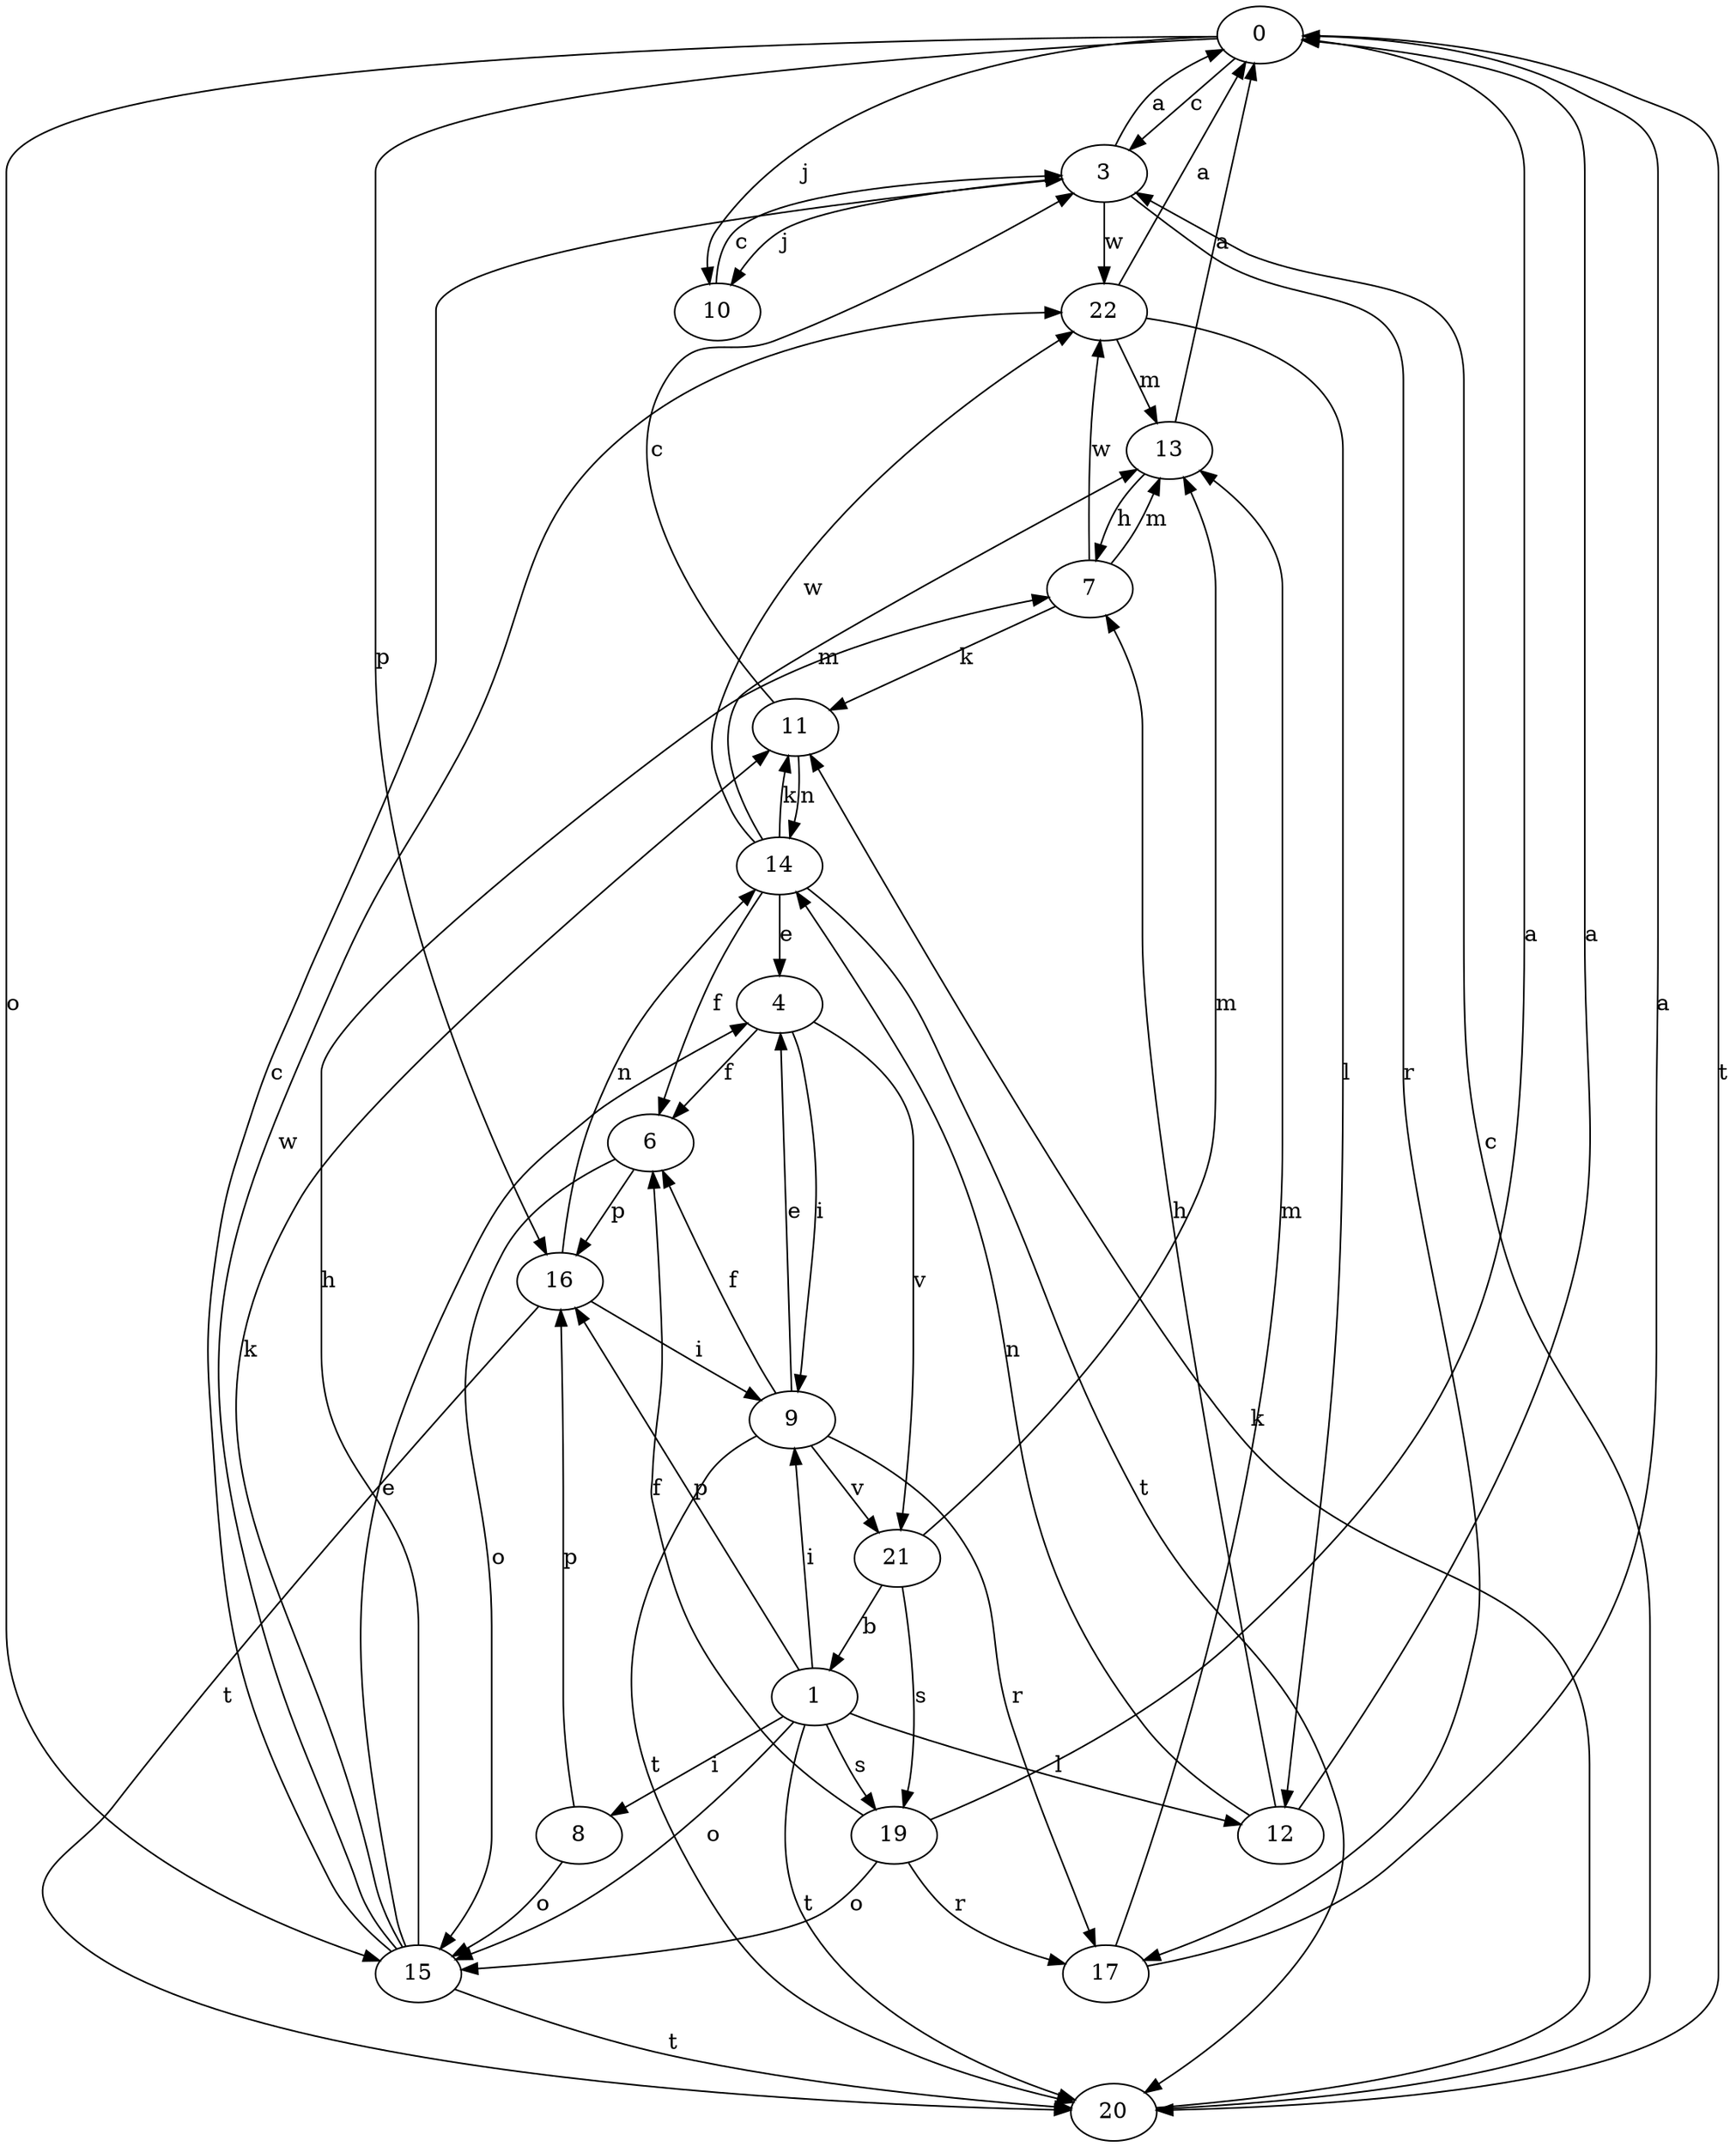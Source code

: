 strict digraph  {
0;
1;
3;
4;
6;
7;
8;
9;
10;
11;
12;
13;
14;
15;
16;
17;
19;
20;
21;
22;
0 -> 3  [label=c];
0 -> 10  [label=j];
0 -> 15  [label=o];
0 -> 16  [label=p];
0 -> 20  [label=t];
1 -> 8  [label=i];
1 -> 9  [label=i];
1 -> 12  [label=l];
1 -> 15  [label=o];
1 -> 16  [label=p];
1 -> 19  [label=s];
1 -> 20  [label=t];
3 -> 0  [label=a];
3 -> 10  [label=j];
3 -> 17  [label=r];
3 -> 22  [label=w];
4 -> 6  [label=f];
4 -> 9  [label=i];
4 -> 21  [label=v];
6 -> 15  [label=o];
6 -> 16  [label=p];
7 -> 11  [label=k];
7 -> 13  [label=m];
7 -> 22  [label=w];
8 -> 15  [label=o];
8 -> 16  [label=p];
9 -> 4  [label=e];
9 -> 6  [label=f];
9 -> 17  [label=r];
9 -> 20  [label=t];
9 -> 21  [label=v];
10 -> 3  [label=c];
11 -> 3  [label=c];
11 -> 14  [label=n];
12 -> 0  [label=a];
12 -> 7  [label=h];
12 -> 14  [label=n];
13 -> 0  [label=a];
13 -> 7  [label=h];
14 -> 4  [label=e];
14 -> 6  [label=f];
14 -> 11  [label=k];
14 -> 13  [label=m];
14 -> 20  [label=t];
14 -> 22  [label=w];
15 -> 3  [label=c];
15 -> 4  [label=e];
15 -> 7  [label=h];
15 -> 11  [label=k];
15 -> 20  [label=t];
15 -> 22  [label=w];
16 -> 9  [label=i];
16 -> 14  [label=n];
16 -> 20  [label=t];
17 -> 0  [label=a];
17 -> 13  [label=m];
19 -> 0  [label=a];
19 -> 6  [label=f];
19 -> 15  [label=o];
19 -> 17  [label=r];
20 -> 3  [label=c];
20 -> 11  [label=k];
21 -> 1  [label=b];
21 -> 13  [label=m];
21 -> 19  [label=s];
22 -> 0  [label=a];
22 -> 12  [label=l];
22 -> 13  [label=m];
}
